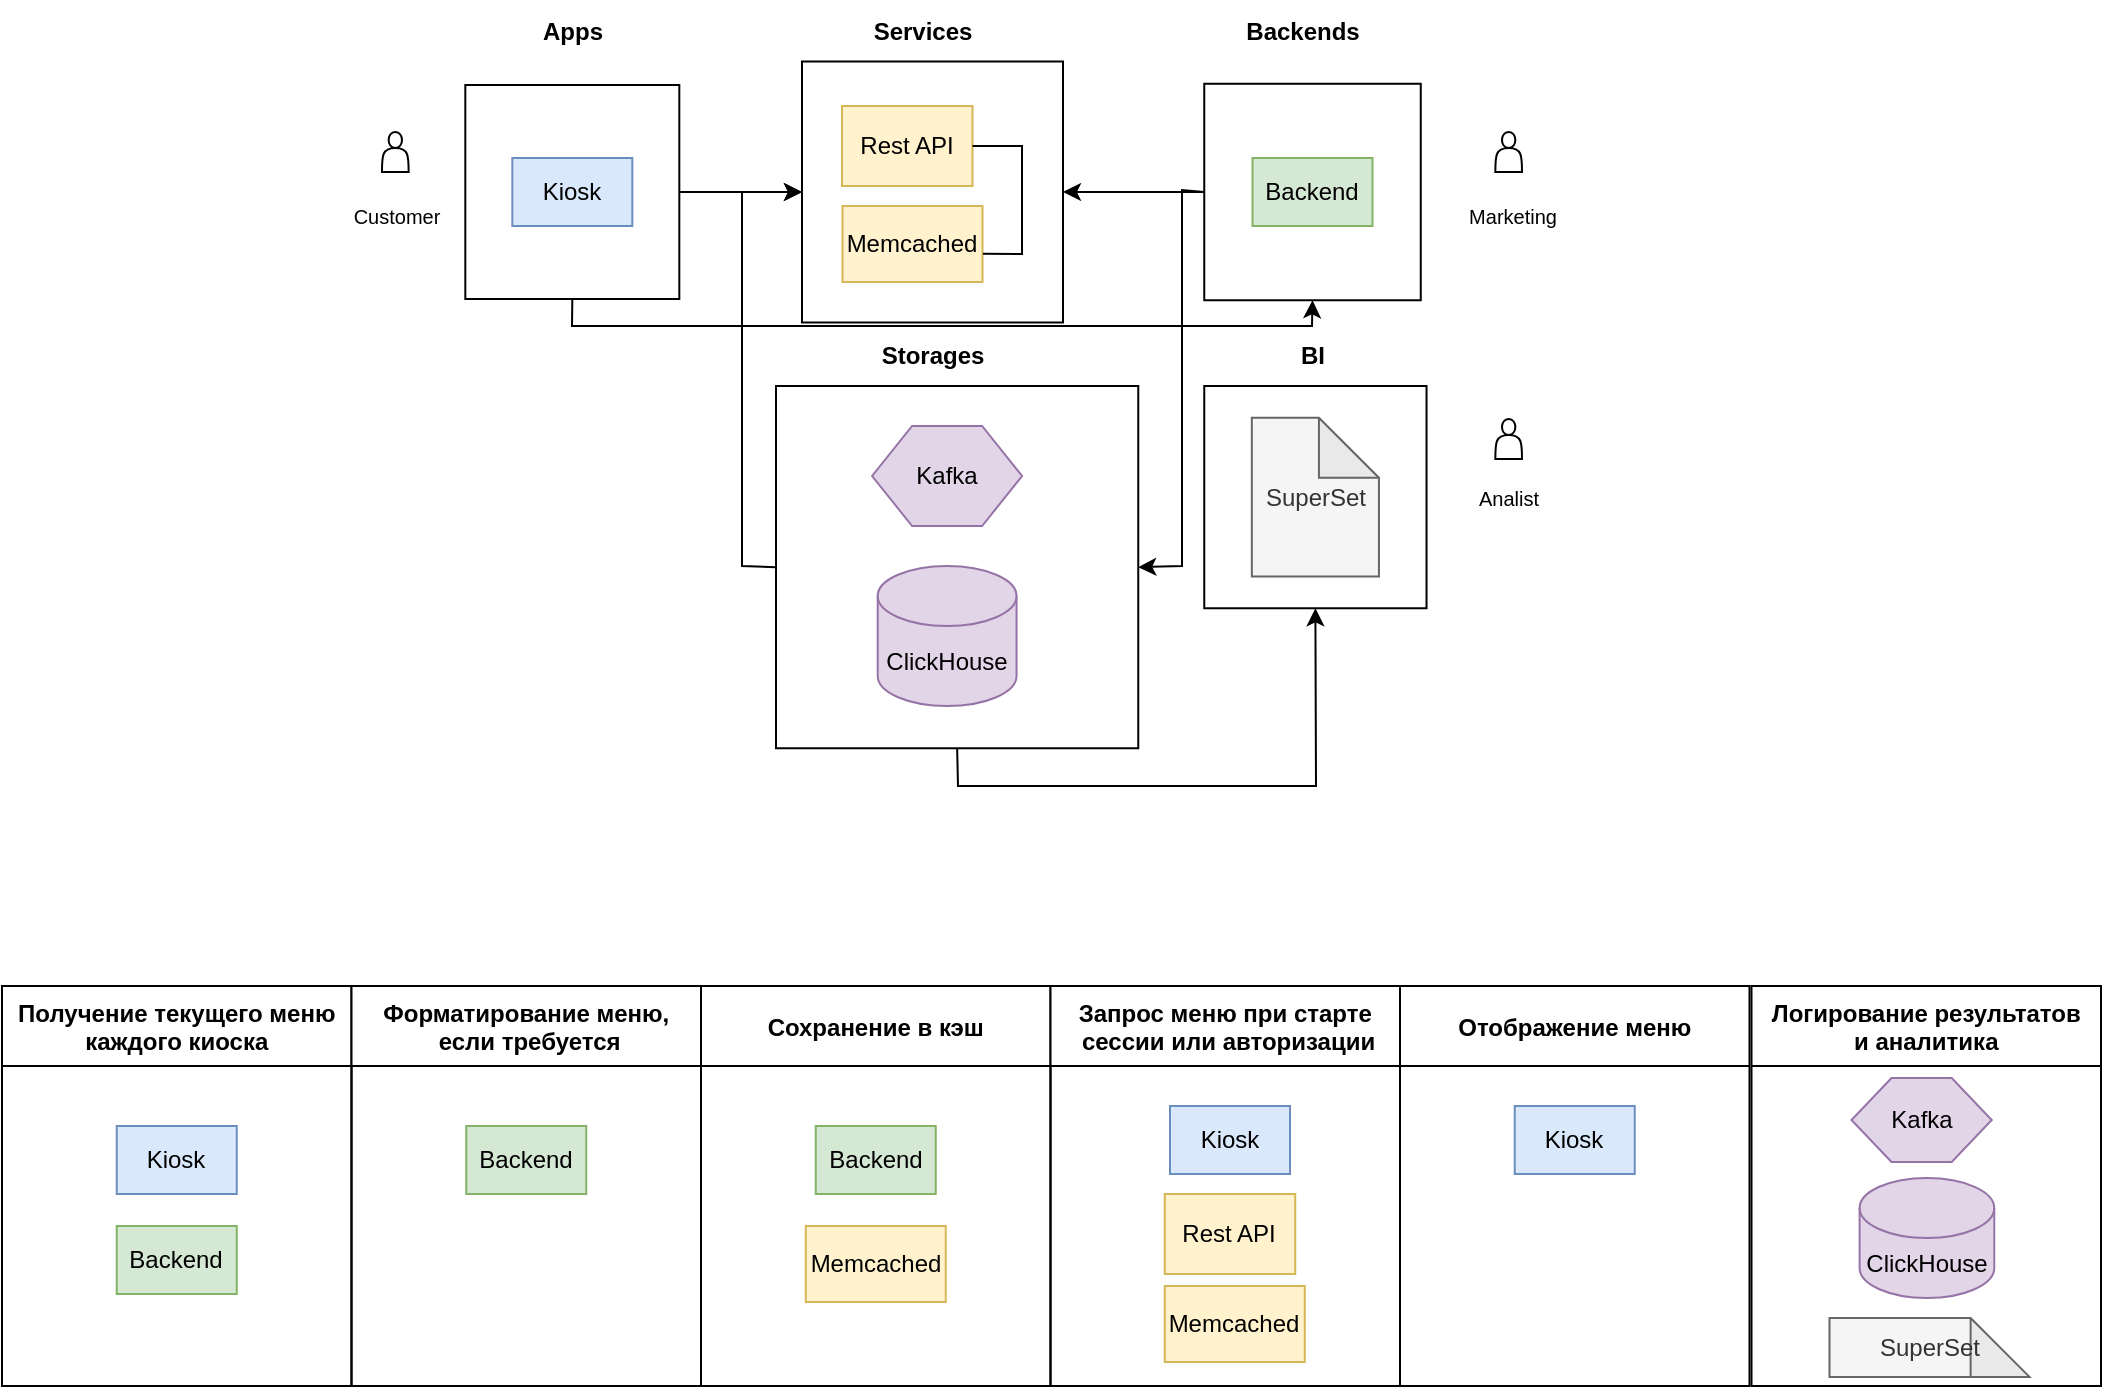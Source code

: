 <mxfile version="22.0.8" type="github">
  <diagram name="Страница — 1" id="uuPunn66r2rukF14f9i6">
    <mxGraphModel dx="2022" dy="632" grid="1" gridSize="10" guides="1" tooltips="1" connect="1" arrows="1" fold="1" page="1" pageScale="1" pageWidth="827" pageHeight="1169" math="0" shadow="0">
      <root>
        <mxCell id="0" />
        <mxCell id="1" parent="0" />
        <mxCell id="czhev17gwFyfPBeKOFzl-35" value="" style="whiteSpace=wrap;html=1;aspect=fixed;fillColor=none;" vertex="1" parent="1">
          <mxGeometry x="237" y="260" width="181.13" height="181.13" as="geometry" />
        </mxCell>
        <mxCell id="czhev17gwFyfPBeKOFzl-47" value="" style="whiteSpace=wrap;html=1;aspect=fixed;fillColor=none;" vertex="1" parent="1">
          <mxGeometry x="451.13" y="260" width="111.13" height="111.13" as="geometry" />
        </mxCell>
        <mxCell id="czhev17gwFyfPBeKOFzl-18" value="" style="whiteSpace=wrap;html=1;aspect=fixed;fillColor=none;" vertex="1" parent="1">
          <mxGeometry x="250" y="97.75" width="130.5" height="130.5" as="geometry" />
        </mxCell>
        <mxCell id="czhev17gwFyfPBeKOFzl-29" style="edgeStyle=orthogonalEdgeStyle;rounded=0;orthogonalLoop=1;jettySize=auto;html=1;entryX=0;entryY=0.5;entryDx=0;entryDy=0;" edge="1" parent="1" source="czhev17gwFyfPBeKOFzl-17" target="czhev17gwFyfPBeKOFzl-18">
          <mxGeometry relative="1" as="geometry" />
        </mxCell>
        <mxCell id="czhev17gwFyfPBeKOFzl-17" value="" style="whiteSpace=wrap;html=1;aspect=fixed;fillColor=none;" vertex="1" parent="1">
          <mxGeometry x="81.66" y="109.5" width="107" height="107" as="geometry" />
        </mxCell>
        <mxCell id="2" value="Kiosk" style="whiteSpace=wrap;strokeWidth=1;fillColor=#dae8fc;strokeColor=#6c8ebf;" parent="1" vertex="1">
          <mxGeometry x="105.16" y="146" width="60" height="34" as="geometry" />
        </mxCell>
        <mxCell id="czhev17gwFyfPBeKOFzl-12" value="Rest API" style="rounded=0;whiteSpace=wrap;html=1;fillColor=#fff2cc;strokeColor=#d6b656;" vertex="1" parent="1">
          <mxGeometry x="270" y="120" width="65.25" height="40" as="geometry" />
        </mxCell>
        <mxCell id="czhev17gwFyfPBeKOFzl-14" value="Memcached" style="rounded=0;whiteSpace=wrap;html=1;fillColor=#fff2cc;strokeColor=#d6b656;" vertex="1" parent="1">
          <mxGeometry x="270.25" y="170" width="70" height="38" as="geometry" />
        </mxCell>
        <mxCell id="czhev17gwFyfPBeKOFzl-16" value="&lt;font style=&quot;font-size: 10px;&quot;&gt;Customer&lt;/font&gt;" style="text;html=1;align=center;verticalAlign=middle;resizable=0;points=[];autosize=1;strokeColor=none;fillColor=none;" vertex="1" parent="1">
          <mxGeometry x="11.66" y="160" width="70" height="30" as="geometry" />
        </mxCell>
        <mxCell id="czhev17gwFyfPBeKOFzl-19" value="" style="shape=actor;whiteSpace=wrap;html=1;" vertex="1" parent="1">
          <mxGeometry x="39.99" y="133" width="13.33" height="20" as="geometry" />
        </mxCell>
        <mxCell id="czhev17gwFyfPBeKOFzl-30" value="" style="endArrow=none;html=1;rounded=0;exitX=1.003;exitY=0.628;exitDx=0;exitDy=0;exitPerimeter=0;" edge="1" parent="1" source="czhev17gwFyfPBeKOFzl-14" target="czhev17gwFyfPBeKOFzl-12">
          <mxGeometry width="50" height="50" relative="1" as="geometry">
            <mxPoint x="380" y="240" as="sourcePoint" />
            <mxPoint x="430" y="190" as="targetPoint" />
            <Array as="points">
              <mxPoint x="360" y="194" />
              <mxPoint x="360" y="140" />
            </Array>
          </mxGeometry>
        </mxCell>
        <mxCell id="czhev17gwFyfPBeKOFzl-34" value="" style="edgeStyle=orthogonalEdgeStyle;rounded=0;orthogonalLoop=1;jettySize=auto;html=1;entryX=1;entryY=0.5;entryDx=0;entryDy=0;" edge="1" parent="1" source="czhev17gwFyfPBeKOFzl-31" target="czhev17gwFyfPBeKOFzl-18">
          <mxGeometry relative="1" as="geometry" />
        </mxCell>
        <mxCell id="czhev17gwFyfPBeKOFzl-31" value="" style="whiteSpace=wrap;html=1;aspect=fixed;fillColor=none;" vertex="1" parent="1">
          <mxGeometry x="451.13" y="108.88" width="108.25" height="108.25" as="geometry" />
        </mxCell>
        <mxCell id="czhev17gwFyfPBeKOFzl-32" value="Backend" style="whiteSpace=wrap;strokeWidth=1;fillColor=#d5e8d4;strokeColor=#82b366;" vertex="1" parent="1">
          <mxGeometry x="475.25" y="146" width="60" height="34" as="geometry" />
        </mxCell>
        <mxCell id="czhev17gwFyfPBeKOFzl-33" value="&lt;span style=&quot;font-size: 10px;&quot;&gt;Marketing&lt;/span&gt;" style="text;html=1;align=center;verticalAlign=middle;resizable=0;points=[];autosize=1;strokeColor=none;fillColor=none;" vertex="1" parent="1">
          <mxGeometry x="570" y="160" width="70" height="30" as="geometry" />
        </mxCell>
        <mxCell id="czhev17gwFyfPBeKOFzl-36" value="Apps" style="text;html=1;align=center;verticalAlign=middle;resizable=0;points=[];autosize=1;strokeColor=none;fillColor=none;fontStyle=1" vertex="1" parent="1">
          <mxGeometry x="110.16" y="67.75" width="50" height="30" as="geometry" />
        </mxCell>
        <mxCell id="czhev17gwFyfPBeKOFzl-37" value="Services" style="text;html=1;align=center;verticalAlign=middle;resizable=0;points=[];autosize=1;strokeColor=none;fillColor=none;fontStyle=1" vertex="1" parent="1">
          <mxGeometry x="275.25" y="67.75" width="70" height="30" as="geometry" />
        </mxCell>
        <mxCell id="czhev17gwFyfPBeKOFzl-38" value="Backends" style="text;html=1;align=center;verticalAlign=middle;resizable=0;points=[];autosize=1;strokeColor=none;fillColor=none;fontStyle=1" vertex="1" parent="1">
          <mxGeometry x="460.25" y="67.75" width="80" height="30" as="geometry" />
        </mxCell>
        <mxCell id="czhev17gwFyfPBeKOFzl-39" value="Storages" style="text;html=1;align=center;verticalAlign=middle;resizable=0;points=[];autosize=1;strokeColor=none;fillColor=none;fontStyle=1" vertex="1" parent="1">
          <mxGeometry x="280.25" y="230" width="70" height="30" as="geometry" />
        </mxCell>
        <mxCell id="czhev17gwFyfPBeKOFzl-42" value="ClickHouse" style="shape=cylinder3;whiteSpace=wrap;html=1;boundedLbl=1;backgroundOutline=1;size=15;fillColor=#e1d5e7;strokeColor=#9673a6;" vertex="1" parent="1">
          <mxGeometry x="287.85" y="350" width="69.43" height="70" as="geometry" />
        </mxCell>
        <mxCell id="czhev17gwFyfPBeKOFzl-43" value="Kafka" style="shape=hexagon;perimeter=hexagonPerimeter2;whiteSpace=wrap;html=1;fixedSize=1;fillColor=#e1d5e7;strokeColor=#9673a6;" vertex="1" parent="1">
          <mxGeometry x="285.06" y="280" width="75" height="50" as="geometry" />
        </mxCell>
        <mxCell id="czhev17gwFyfPBeKOFzl-44" value="" style="endArrow=classic;html=1;rounded=0;exitX=0;exitY=0.5;exitDx=0;exitDy=0;entryX=1;entryY=0.5;entryDx=0;entryDy=0;" edge="1" parent="1" source="czhev17gwFyfPBeKOFzl-31" target="czhev17gwFyfPBeKOFzl-35">
          <mxGeometry width="50" height="50" relative="1" as="geometry">
            <mxPoint x="380" y="320" as="sourcePoint" />
            <mxPoint x="430" y="270" as="targetPoint" />
            <Array as="points">
              <mxPoint x="440" y="162" />
              <mxPoint x="440" y="350" />
            </Array>
          </mxGeometry>
        </mxCell>
        <mxCell id="czhev17gwFyfPBeKOFzl-45" value="" style="endArrow=classic;html=1;rounded=0;exitX=0;exitY=0.5;exitDx=0;exitDy=0;entryX=0;entryY=0.5;entryDx=0;entryDy=0;" edge="1" parent="1" source="czhev17gwFyfPBeKOFzl-35" target="czhev17gwFyfPBeKOFzl-18">
          <mxGeometry width="50" height="50" relative="1" as="geometry">
            <mxPoint x="380" y="320" as="sourcePoint" />
            <mxPoint x="430" y="270" as="targetPoint" />
            <Array as="points">
              <mxPoint x="220" y="350" />
              <mxPoint x="220" y="163" />
            </Array>
          </mxGeometry>
        </mxCell>
        <mxCell id="czhev17gwFyfPBeKOFzl-48" value="BI" style="text;html=1;align=center;verticalAlign=middle;resizable=0;points=[];autosize=1;strokeColor=none;fillColor=none;fontStyle=1" vertex="1" parent="1">
          <mxGeometry x="485.25" y="230" width="40" height="30" as="geometry" />
        </mxCell>
        <mxCell id="czhev17gwFyfPBeKOFzl-51" value="SuperSet" style="shape=note;whiteSpace=wrap;html=1;backgroundOutline=1;darkOpacity=0.05;fillColor=#f5f5f5;fontColor=#333333;strokeColor=#666666;" vertex="1" parent="1">
          <mxGeometry x="474.92" y="275.84" width="63.55" height="79.44" as="geometry" />
        </mxCell>
        <mxCell id="czhev17gwFyfPBeKOFzl-52" value="" style="shape=actor;whiteSpace=wrap;html=1;" vertex="1" parent="1">
          <mxGeometry x="596.67" y="133" width="13.33" height="20" as="geometry" />
        </mxCell>
        <mxCell id="czhev17gwFyfPBeKOFzl-55" value="" style="endArrow=classic;html=1;rounded=0;exitX=0.5;exitY=1;exitDx=0;exitDy=0;entryX=0.5;entryY=1;entryDx=0;entryDy=0;" edge="1" parent="1" source="czhev17gwFyfPBeKOFzl-35" target="czhev17gwFyfPBeKOFzl-47">
          <mxGeometry width="50" height="50" relative="1" as="geometry">
            <mxPoint x="401.13" y="510" as="sourcePoint" />
            <mxPoint x="451.13" y="460" as="targetPoint" />
            <Array as="points">
              <mxPoint x="328" y="460" />
              <mxPoint x="507" y="460" />
            </Array>
          </mxGeometry>
        </mxCell>
        <mxCell id="czhev17gwFyfPBeKOFzl-56" value="" style="shape=actor;whiteSpace=wrap;html=1;" vertex="1" parent="1">
          <mxGeometry x="596.67" y="276.5" width="13.33" height="20" as="geometry" />
        </mxCell>
        <mxCell id="czhev17gwFyfPBeKOFzl-57" value="&lt;span style=&quot;font-size: 10px;&quot;&gt;Analist&lt;/span&gt;" style="text;html=1;align=center;verticalAlign=middle;resizable=0;points=[];autosize=1;strokeColor=none;fillColor=none;" vertex="1" parent="1">
          <mxGeometry x="578.34" y="300.56" width="50" height="30" as="geometry" />
        </mxCell>
        <mxCell id="czhev17gwFyfPBeKOFzl-58" value="Получение текущего меню &#xa;каждого киоска" style="swimlane;startSize=40;" vertex="1" parent="1">
          <mxGeometry x="-150" y="560" width="174.75" height="200" as="geometry" />
        </mxCell>
        <mxCell id="czhev17gwFyfPBeKOFzl-66" value="Kiosk" style="whiteSpace=wrap;strokeWidth=1;fillColor=#dae8fc;strokeColor=#6c8ebf;" vertex="1" parent="czhev17gwFyfPBeKOFzl-58">
          <mxGeometry x="57.38" y="70" width="60" height="34" as="geometry" />
        </mxCell>
        <mxCell id="czhev17gwFyfPBeKOFzl-69" value="Backend" style="whiteSpace=wrap;strokeWidth=1;fillColor=#d5e8d4;strokeColor=#82b366;" vertex="1" parent="czhev17gwFyfPBeKOFzl-58">
          <mxGeometry x="57.38" y="120" width="60" height="34" as="geometry" />
        </mxCell>
        <mxCell id="czhev17gwFyfPBeKOFzl-59" value="Форматирование меню,&#xa; если требуется" style="swimlane;startSize=40;" vertex="1" parent="1">
          <mxGeometry x="24.75" y="560" width="174.75" height="200" as="geometry" />
        </mxCell>
        <mxCell id="czhev17gwFyfPBeKOFzl-73" value="Backend" style="whiteSpace=wrap;strokeWidth=1;fillColor=#d5e8d4;strokeColor=#82b366;" vertex="1" parent="czhev17gwFyfPBeKOFzl-59">
          <mxGeometry x="57.37" y="70" width="60" height="34" as="geometry" />
        </mxCell>
        <mxCell id="czhev17gwFyfPBeKOFzl-60" value="Сохранение в кэш" style="swimlane;startSize=40;" vertex="1" parent="1">
          <mxGeometry x="199.5" y="560" width="174.75" height="200" as="geometry" />
        </mxCell>
        <mxCell id="czhev17gwFyfPBeKOFzl-74" value="Backend" style="whiteSpace=wrap;strokeWidth=1;fillColor=#d5e8d4;strokeColor=#82b366;" vertex="1" parent="czhev17gwFyfPBeKOFzl-60">
          <mxGeometry x="57.37" y="70" width="60" height="34" as="geometry" />
        </mxCell>
        <mxCell id="czhev17gwFyfPBeKOFzl-79" value="Memcached" style="rounded=0;whiteSpace=wrap;html=1;fillColor=#fff2cc;strokeColor=#d6b656;" vertex="1" parent="czhev17gwFyfPBeKOFzl-60">
          <mxGeometry x="52.37" y="120" width="70" height="38" as="geometry" />
        </mxCell>
        <mxCell id="czhev17gwFyfPBeKOFzl-61" value="Запрос меню при старте&#xa; сессии или авторизации" style="swimlane;startSize=40;" vertex="1" parent="1">
          <mxGeometry x="374.25" y="560" width="174.75" height="200" as="geometry" />
        </mxCell>
        <mxCell id="czhev17gwFyfPBeKOFzl-84" value="Kiosk" style="whiteSpace=wrap;strokeWidth=1;fillColor=#dae8fc;strokeColor=#6c8ebf;" vertex="1" parent="czhev17gwFyfPBeKOFzl-61">
          <mxGeometry x="59.75" y="60" width="60" height="34" as="geometry" />
        </mxCell>
        <mxCell id="czhev17gwFyfPBeKOFzl-87" value="Rest API" style="rounded=0;whiteSpace=wrap;html=1;fillColor=#fff2cc;strokeColor=#d6b656;" vertex="1" parent="czhev17gwFyfPBeKOFzl-61">
          <mxGeometry x="57.12" y="104" width="65.25" height="40" as="geometry" />
        </mxCell>
        <mxCell id="czhev17gwFyfPBeKOFzl-88" value="Memcached" style="rounded=0;whiteSpace=wrap;html=1;fillColor=#fff2cc;strokeColor=#d6b656;" vertex="1" parent="czhev17gwFyfPBeKOFzl-61">
          <mxGeometry x="57.12" y="150" width="70" height="38" as="geometry" />
        </mxCell>
        <mxCell id="czhev17gwFyfPBeKOFzl-63" value="" style="endArrow=classic;html=1;rounded=0;exitX=0.5;exitY=1;exitDx=0;exitDy=0;entryX=0.5;entryY=1;entryDx=0;entryDy=0;" edge="1" parent="1" source="czhev17gwFyfPBeKOFzl-17" target="czhev17gwFyfPBeKOFzl-31">
          <mxGeometry width="50" height="50" relative="1" as="geometry">
            <mxPoint x="340" y="250" as="sourcePoint" />
            <mxPoint x="390" y="200" as="targetPoint" />
            <Array as="points">
              <mxPoint x="135" y="230" />
              <mxPoint x="505" y="230" />
            </Array>
          </mxGeometry>
        </mxCell>
        <mxCell id="czhev17gwFyfPBeKOFzl-64" value="Отображение меню" style="swimlane;startSize=40;" vertex="1" parent="1">
          <mxGeometry x="549" y="560" width="174.75" height="200" as="geometry" />
        </mxCell>
        <mxCell id="czhev17gwFyfPBeKOFzl-89" value="Kiosk" style="whiteSpace=wrap;strokeWidth=1;fillColor=#dae8fc;strokeColor=#6c8ebf;" vertex="1" parent="czhev17gwFyfPBeKOFzl-64">
          <mxGeometry x="57.37" y="60" width="60" height="34" as="geometry" />
        </mxCell>
        <mxCell id="czhev17gwFyfPBeKOFzl-65" value="Логирование результатов&#xa;и аналитика" style="swimlane;startSize=40;" vertex="1" parent="1">
          <mxGeometry x="724.75" y="560" width="174.75" height="200" as="geometry" />
        </mxCell>
        <mxCell id="czhev17gwFyfPBeKOFzl-90" value="Kafka" style="shape=hexagon;perimeter=hexagonPerimeter2;whiteSpace=wrap;html=1;fixedSize=1;fillColor=#e1d5e7;strokeColor=#9673a6;" vertex="1" parent="czhev17gwFyfPBeKOFzl-65">
          <mxGeometry x="50" y="46" width="70.12" height="42" as="geometry" />
        </mxCell>
        <mxCell id="czhev17gwFyfPBeKOFzl-91" value="ClickHouse" style="shape=cylinder3;whiteSpace=wrap;html=1;boundedLbl=1;backgroundOutline=1;size=15;fillColor=#e1d5e7;strokeColor=#9673a6;" vertex="1" parent="czhev17gwFyfPBeKOFzl-65">
          <mxGeometry x="54.06" y="96" width="67.33" height="60" as="geometry" />
        </mxCell>
        <mxCell id="czhev17gwFyfPBeKOFzl-92" value="SuperSet" style="shape=note;whiteSpace=wrap;html=1;backgroundOutline=1;darkOpacity=0.05;fillColor=#f5f5f5;fontColor=#333333;strokeColor=#666666;" vertex="1" parent="czhev17gwFyfPBeKOFzl-65">
          <mxGeometry x="39" y="166" width="100" height="29.44" as="geometry" />
        </mxCell>
      </root>
    </mxGraphModel>
  </diagram>
</mxfile>
